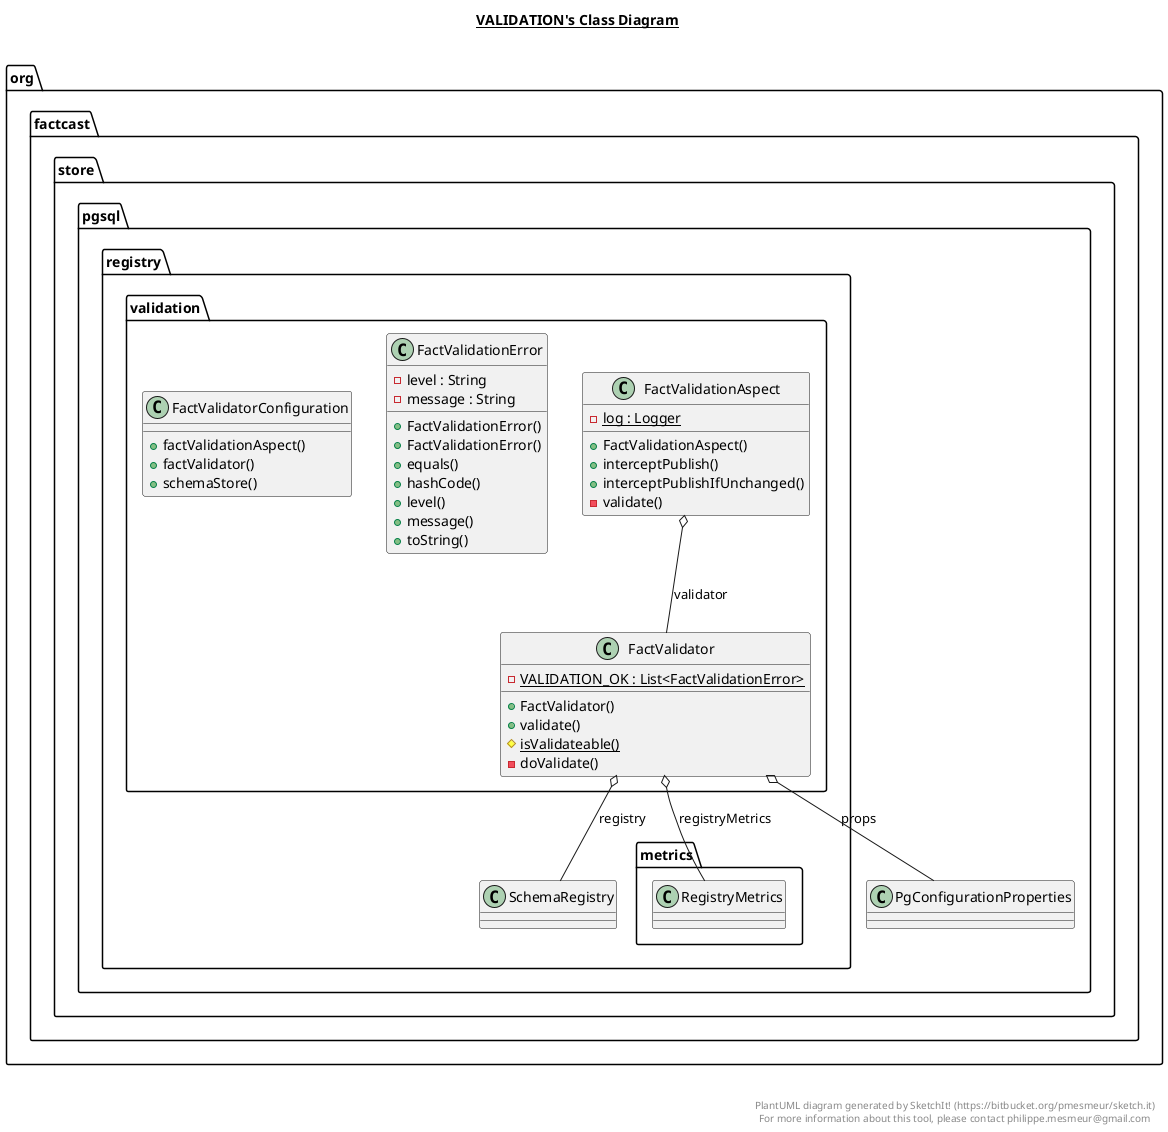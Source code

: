 @startuml

title __VALIDATION's Class Diagram__\n

  namespace org.factcast.store.pgsql {
    namespace registry {
      namespace validation {
        class org.factcast.store.pgsql.registry.validation.FactValidationAspect {
            {static} - log : Logger
            + FactValidationAspect()
            + interceptPublish()
            + interceptPublishIfUnchanged()
            - validate()
        }
      }
    }
  }
  

  namespace org.factcast.store.pgsql {
    namespace registry {
      namespace validation {
        class org.factcast.store.pgsql.registry.validation.FactValidationError {
            - level : String
            - message : String
            + FactValidationError()
            + FactValidationError()
            + equals()
            + hashCode()
            + level()
            + message()
            + toString()
        }
      }
    }
  }
  

  namespace org.factcast.store.pgsql {
    namespace registry {
      namespace validation {
        class org.factcast.store.pgsql.registry.validation.FactValidator {
            {static} - VALIDATION_OK : List<FactValidationError>
            + FactValidator()
            + validate()
            {static} # isValidateable()
            - doValidate()
        }
      }
    }
  }
  

  namespace org.factcast.store.pgsql {
    namespace registry {
      namespace validation {
        class org.factcast.store.pgsql.registry.validation.FactValidatorConfiguration {
            + factValidationAspect()
            + factValidator()
            + schemaStore()
        }
      }
    }
  }
  

  org.factcast.store.pgsql.registry.validation.FactValidationAspect o-- org.factcast.store.pgsql.registry.validation.FactValidator : validator
  org.factcast.store.pgsql.registry.validation.FactValidator o-- org.factcast.store.pgsql.PgConfigurationProperties : props
  org.factcast.store.pgsql.registry.validation.FactValidator o-- org.factcast.store.pgsql.registry.SchemaRegistry : registry
  org.factcast.store.pgsql.registry.validation.FactValidator o-- org.factcast.store.pgsql.registry.metrics.RegistryMetrics : registryMetrics


right footer


PlantUML diagram generated by SketchIt! (https://bitbucket.org/pmesmeur/sketch.it)
For more information about this tool, please contact philippe.mesmeur@gmail.com
endfooter

@enduml
